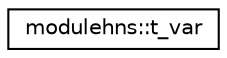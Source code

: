 digraph "Graphical Class Hierarchy"
{
 // LATEX_PDF_SIZE
  edge [fontname="Helvetica",fontsize="10",labelfontname="Helvetica",labelfontsize="10"];
  node [fontname="Helvetica",fontsize="10",shape=record];
  rankdir="LR";
  Node0 [label="modulehns::t_var",height=0.2,width=0.4,color="black", fillcolor="white", style="filled",URL="$structmodulehns_1_1t__var.html",tooltip=" "];
}
